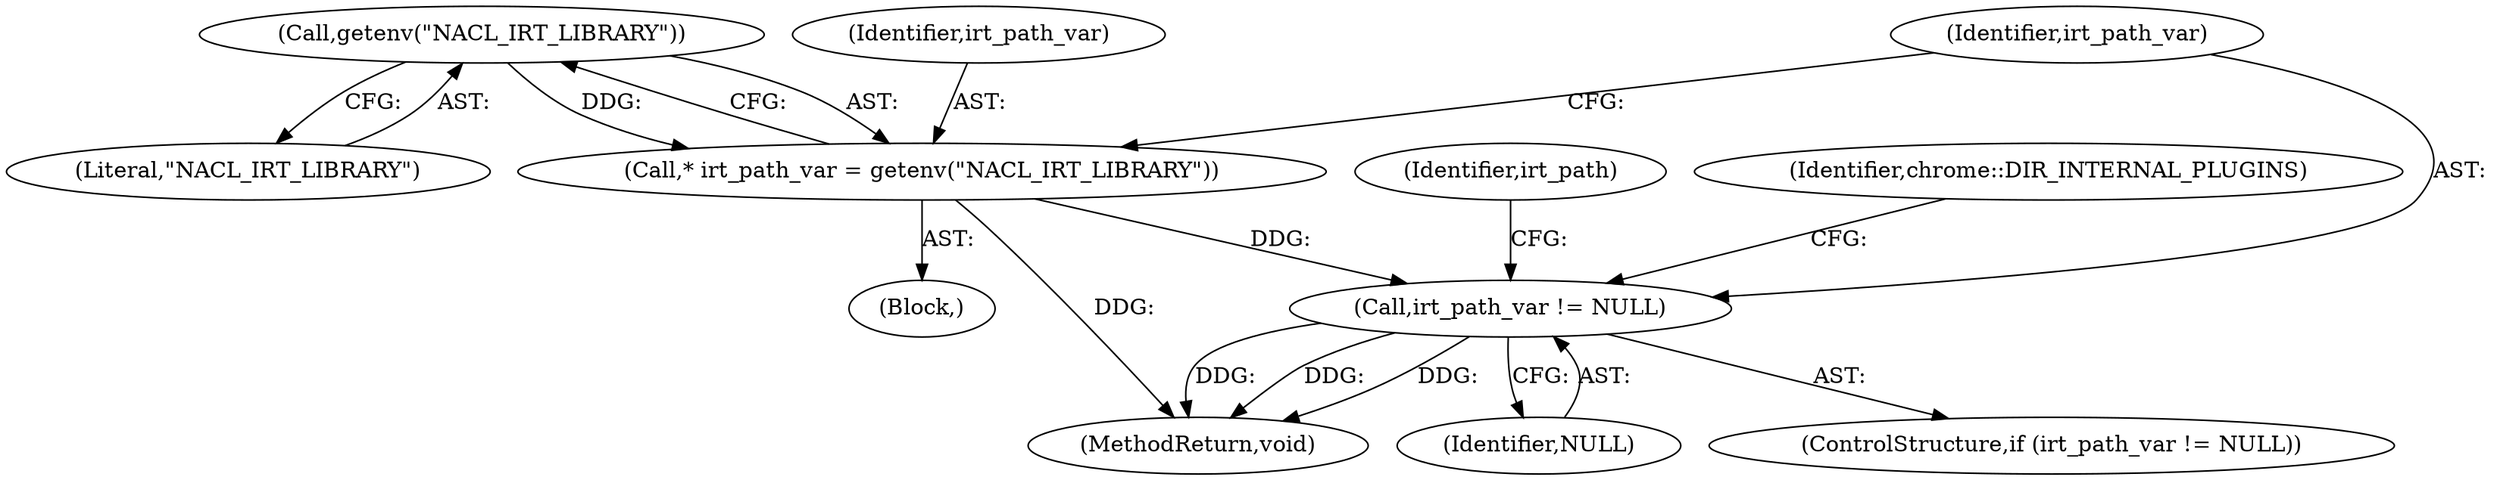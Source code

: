 digraph "0_Chrome_4c19b042ea31bd393d2265656f94339d1c3d82ff_1@API" {
"1000106" [label="(Call,getenv(\"NACL_IRT_LIBRARY\"))"];
"1000104" [label="(Call,* irt_path_var = getenv(\"NACL_IRT_LIBRARY\"))"];
"1000109" [label="(Call,irt_path_var != NULL)"];
"1000108" [label="(ControlStructure,if (irt_path_var != NULL))"];
"1000104" [label="(Call,* irt_path_var = getenv(\"NACL_IRT_LIBRARY\"))"];
"1000110" [label="(Identifier,irt_path_var)"];
"1000111" [label="(Identifier,NULL)"];
"1000115" [label="(Identifier,irt_path)"];
"1000106" [label="(Call,getenv(\"NACL_IRT_LIBRARY\"))"];
"1000107" [label="(Literal,\"NACL_IRT_LIBRARY\")"];
"1000101" [label="(Block,)"];
"1000105" [label="(Identifier,irt_path_var)"];
"1000109" [label="(Call,irt_path_var != NULL)"];
"1000160" [label="(MethodReturn,void)"];
"1000124" [label="(Identifier,chrome::DIR_INTERNAL_PLUGINS)"];
"1000106" -> "1000104"  [label="AST: "];
"1000106" -> "1000107"  [label="CFG: "];
"1000107" -> "1000106"  [label="AST: "];
"1000104" -> "1000106"  [label="CFG: "];
"1000106" -> "1000104"  [label="DDG: "];
"1000104" -> "1000101"  [label="AST: "];
"1000105" -> "1000104"  [label="AST: "];
"1000110" -> "1000104"  [label="CFG: "];
"1000104" -> "1000160"  [label="DDG: "];
"1000104" -> "1000109"  [label="DDG: "];
"1000109" -> "1000108"  [label="AST: "];
"1000109" -> "1000111"  [label="CFG: "];
"1000110" -> "1000109"  [label="AST: "];
"1000111" -> "1000109"  [label="AST: "];
"1000115" -> "1000109"  [label="CFG: "];
"1000124" -> "1000109"  [label="CFG: "];
"1000109" -> "1000160"  [label="DDG: "];
"1000109" -> "1000160"  [label="DDG: "];
"1000109" -> "1000160"  [label="DDG: "];
}

